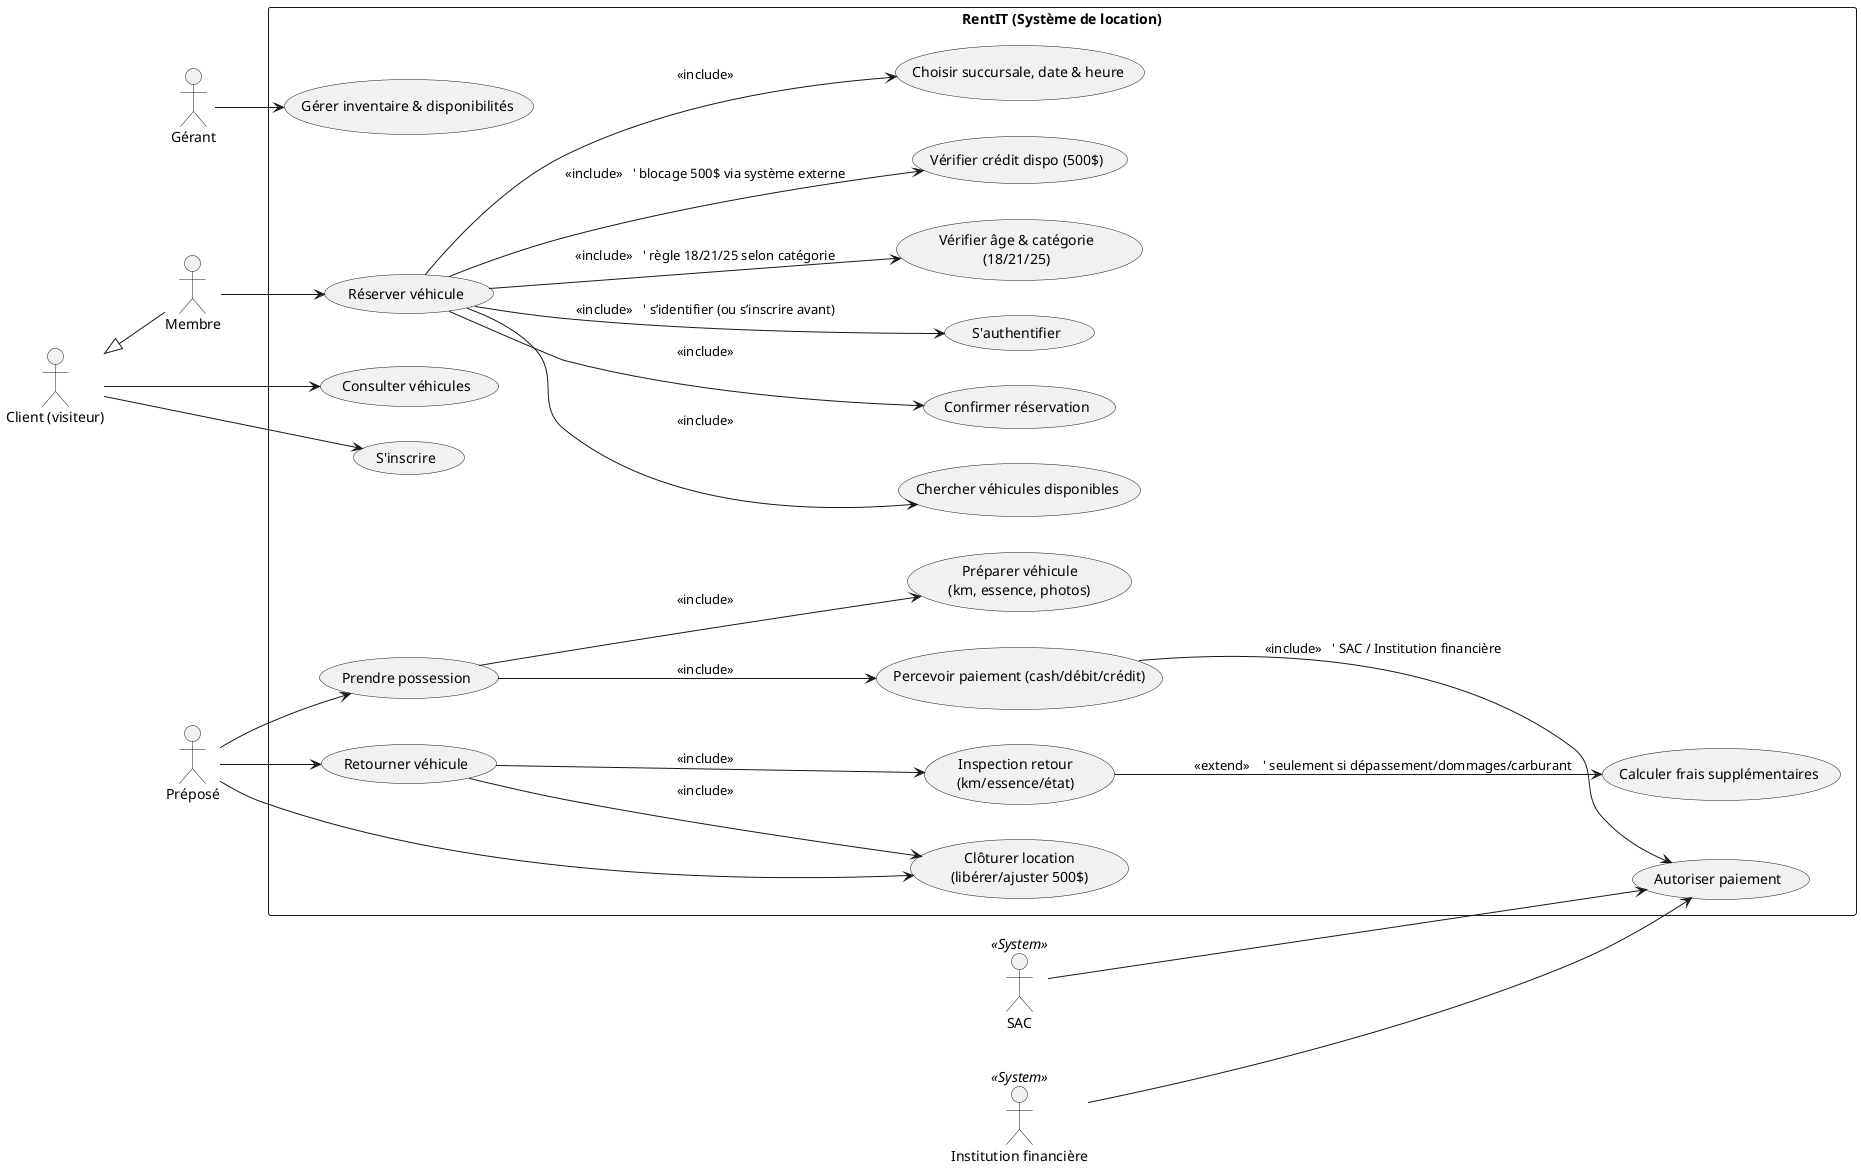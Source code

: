 @startuml
left to right direction
skinparam packageStyle rectangle

' === Acteurs ===
actor "Client (visiteur)" as Client
actor "Membre" as Membre
actor "Préposé" as Prepose
actor "Gérant" as Gerant
actor "SAC" as SAC <<System>>
actor "Institution financière" as InstFin <<System>>

' Un membre est un client inscrit/authentifié
Client <|-- Membre

' === Système ===
rectangle "RentIT (Système de location)" {

  ' Parcours public (sans authentification)
  usecase "Consulter véhicules" as UC_Consulter
  usecase "S'inscrire" as UC_Inscrire

  ' Authentification
  usecase "S'authentifier" as UC_Login

  ' Réservation en ligne (cf. séquence « Réserver »)
  usecase "Réserver véhicule" as UC_Reserver
  usecase "Vérifier âge & catégorie\n(18/21/25)" as UC_Age
  usecase "Vérifier crédit dispo (500$)" as UC_Blocage
  usecase "Choisir succursale, date & heure" as UC_Choisir
  usecase "Chercher véhicules disponibles" as UC_Dispo
  usecase "Confirmer réservation" as UC_Confirmer

  ' Comptoir — Départ (cf. début de « Retour »)
  usecase "Prendre possession" as UC_Depart
  usecase "Préparer véhicule\n(km, essence, photos)" as UC_Preparer
  usecase "Percevoir paiement (cash/débit/crédit)" as UC_Payer
  usecase "Autoriser paiement" as UC_Autoriser

  ' Comptoir — Retour (cf. fin de « Retour »)
  usecase "Retourner véhicule" as UC_Retour
  usecase "Inspection retour\n(km/essence/état)" as UC_Inspecter
  usecase "Calculer frais supplémentaires" as UC_Frais
  usecase "Clôturer location\n(libérer/ajuster 500$)" as UC_Cloturer

  ' Gestion interne
  usecase "Gérer inventaire & disponibilités" as UC_Inventaire
}

' === Associations acteur ↔ cas d’utilisation ===
Client --> UC_Consulter
Client --> UC_Inscrire
Membre --> UC_Reserver

Prepose --> UC_Depart
Prepose --> UC_Retour
Prepose --> UC_Cloturer

Gerant --> UC_Inventaire

SAC --> UC_Autoriser
InstFin --> UC_Autoriser

' === Relations entre cas d’utilisation ===
' Réserver (inclut les étapes obligatoires selon la séquence « Réserver »)
UC_Reserver --> UC_Login      : <<include>>   ' s’identifier (ou s’inscrire avant)
UC_Reserver --> UC_Age        : <<include>>   ' règle 18/21/25 selon catégorie
UC_Reserver --> UC_Blocage    : <<include>>   ' blocage 500$ via système externe
UC_Reserver --> UC_Choisir    : <<include>>
UC_Reserver --> UC_Dispo      : <<include>>
UC_Reserver --> UC_Confirmer  : <<include>>

' Départ au comptoir (préparation + paiement autorisé)
UC_Depart --> UC_Preparer     : <<include>>
UC_Depart --> UC_Payer        : <<include>>
UC_Payer  --> UC_Autoriser    : <<include>>   ' SAC / Institution financière

' Retour au comptoir (inspection, frais éventuels, clôture)
UC_Retour --> UC_Inspecter    : <<include>>
UC_Inspecter --> UC_Frais     : <<extend>>    ' seulement si dépassement/dommages/carburant
UC_Retour --> UC_Cloturer     : <<include>>

@enduml

